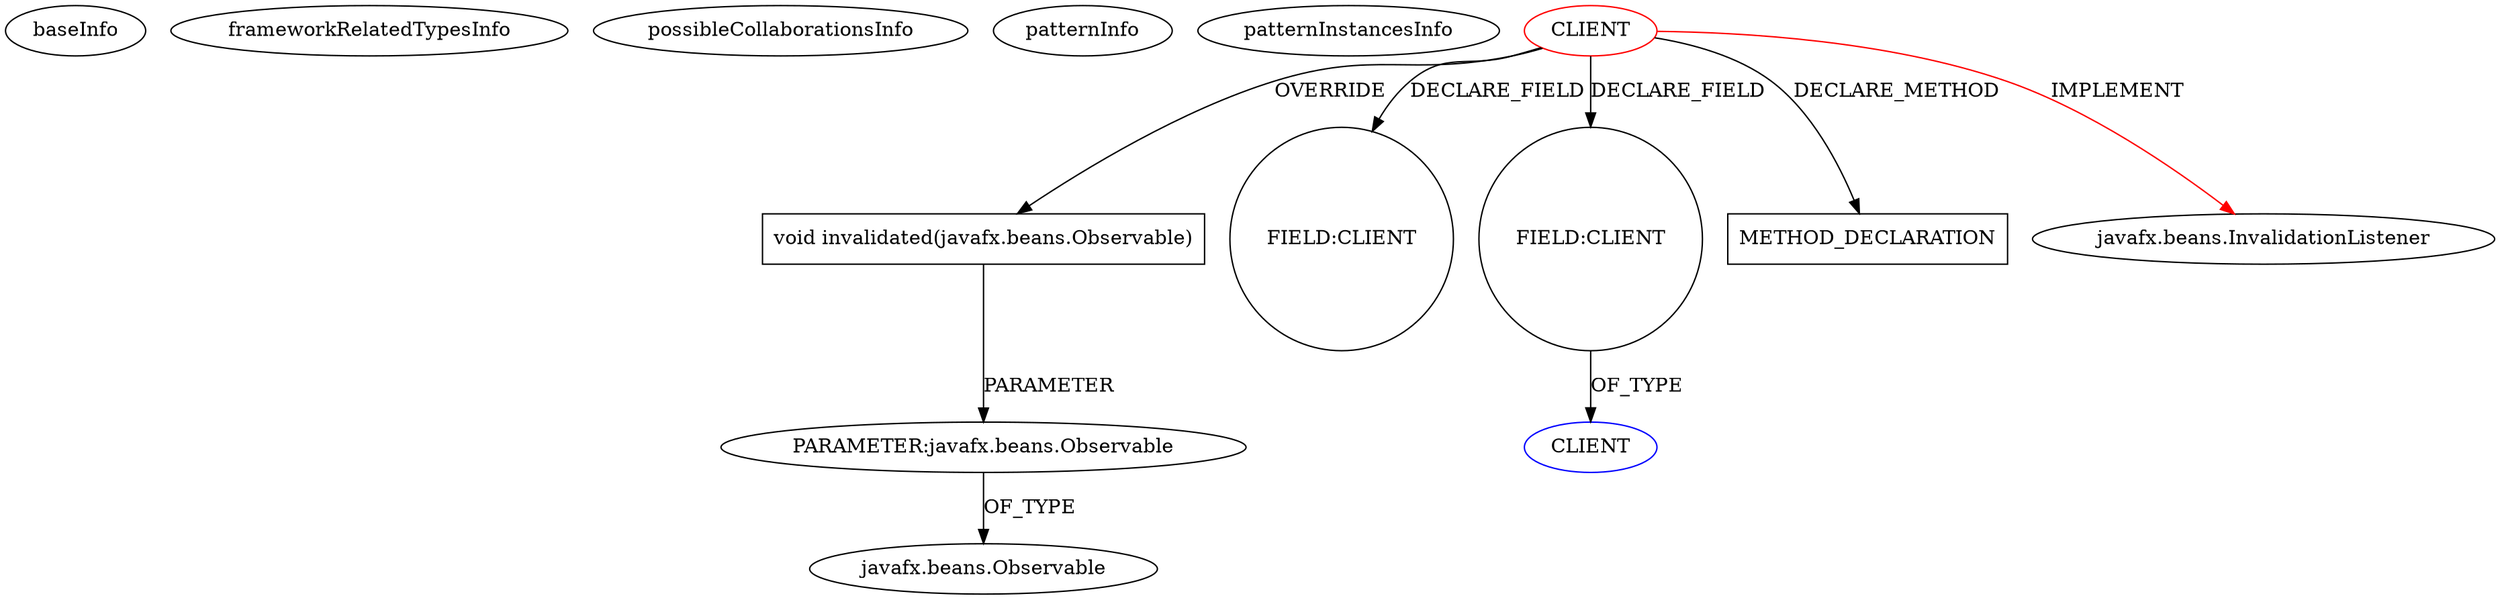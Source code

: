 digraph {
baseInfo[graphId=2142,category="pattern",isAnonymous=false,possibleRelation=false]
frameworkRelatedTypesInfo[0="javafx.beans.InvalidationListener"]
possibleCollaborationsInfo[]
patternInfo[frequency=2.0,patternRootClient=0]
patternInstancesInfo[0="sebbafer-Sebanana~/sebbafer-Sebanana/Sebanana-master/src/sebanana/views/GameView.java~GameView~4132",1="sebbafer-Sebanana~/sebbafer-Sebanana/Sebanana-master/src/sebanana/views/StandaardBeeld.java~StandaardBeeld~4134"]
9[label="void invalidated(javafx.beans.Observable)",vertexType="OVERRIDING_METHOD_DECLARATION",isFrameworkType=false,shape=box]
0[label="CLIENT",vertexType="ROOT_CLIENT_CLASS_DECLARATION",isFrameworkType=false,color=red]
3[label="FIELD:CLIENT",vertexType="FIELD_DECLARATION",isFrameworkType=false,shape=circle]
6[label="FIELD:CLIENT",vertexType="FIELD_DECLARATION",isFrameworkType=false,shape=circle]
10[label="PARAMETER:javafx.beans.Observable",vertexType="PARAMETER_DECLARATION",isFrameworkType=false]
12[label="METHOD_DECLARATION",vertexType="CLIENT_METHOD_DECLARATION",isFrameworkType=false,shape=box]
2[label="javafx.beans.InvalidationListener",vertexType="FRAMEWORK_INTERFACE_TYPE",isFrameworkType=false]
5[label="javafx.beans.Observable",vertexType="FRAMEWORK_INTERFACE_TYPE",isFrameworkType=false]
7[label="CLIENT",vertexType="REFERENCE_CLIENT_CLASS_DECLARATION",isFrameworkType=false,color=blue]
0->6[label="DECLARE_FIELD"]
6->7[label="OF_TYPE"]
9->10[label="PARAMETER"]
10->5[label="OF_TYPE"]
0->12[label="DECLARE_METHOD"]
0->2[label="IMPLEMENT",color=red]
0->9[label="OVERRIDE"]
0->3[label="DECLARE_FIELD"]
}
